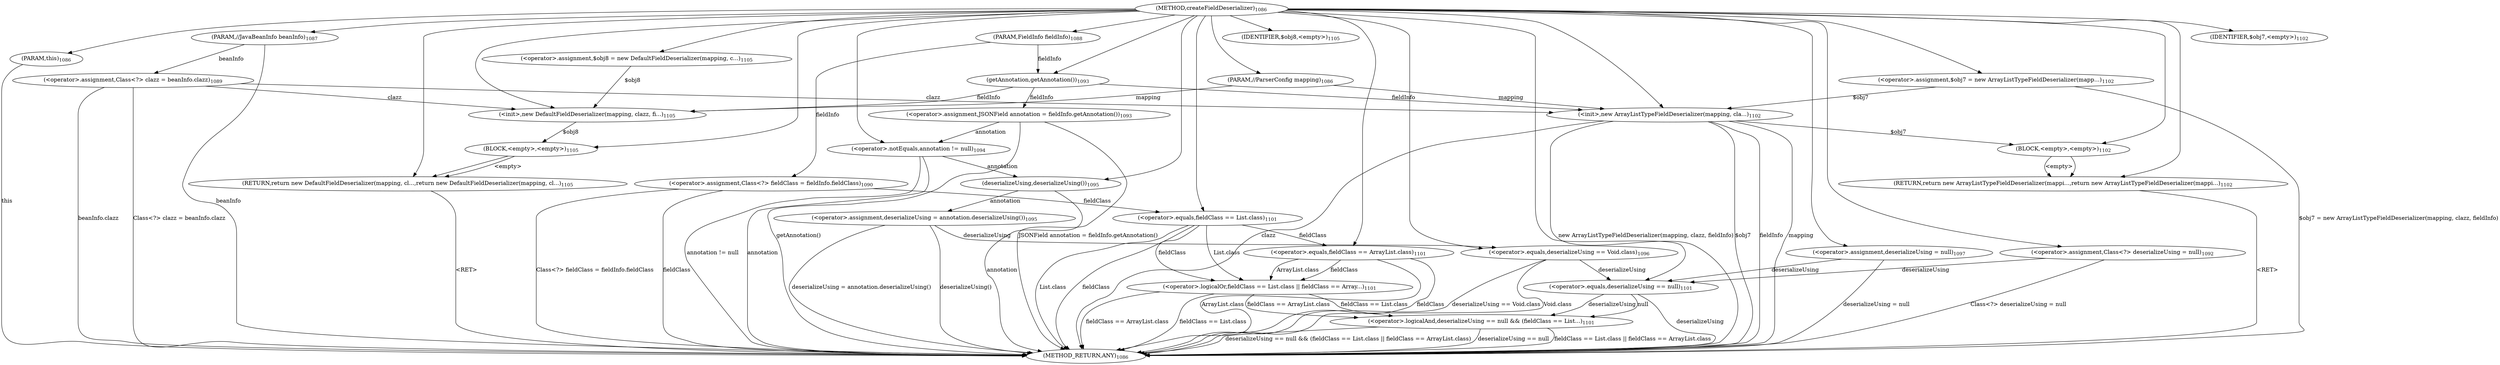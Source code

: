 digraph "createFieldDeserializer" {  
"3091" [label = <(METHOD,createFieldDeserializer)<SUB>1086</SUB>> ]
"3180" [label = <(METHOD_RETURN,ANY)<SUB>1086</SUB>> ]
"3092" [label = <(PARAM,this)<SUB>1086</SUB>> ]
"3093" [label = <(PARAM,//
ParserConfig mapping)<SUB>1086</SUB>> ]
"3094" [label = <(PARAM,//
JavaBeanInfo beanInfo)<SUB>1087</SUB>> ]
"3095" [label = <(PARAM,FieldInfo fieldInfo)<SUB>1088</SUB>> ]
"3098" [label = <(&lt;operator&gt;.assignment,Class&lt;?&gt; clazz = beanInfo.clazz)<SUB>1089</SUB>> ]
"3104" [label = <(&lt;operator&gt;.assignment,Class&lt;?&gt; fieldClass = fieldInfo.fieldClass)<SUB>1090</SUB>> ]
"3110" [label = <(&lt;operator&gt;.assignment,Class&lt;?&gt; deserializeUsing = null)<SUB>1092</SUB>> ]
"3114" [label = <(&lt;operator&gt;.assignment,JSONField annotation = fieldInfo.getAnnotation())<SUB>1093</SUB>> ]
"3166" [label = <(RETURN,return new DefaultFieldDeserializer(mapping, cl...,return new DefaultFieldDeserializer(mapping, cl...)<SUB>1105</SUB>> ]
"3098" [label = <(&lt;operator&gt;.assignment,Class&lt;?&gt; clazz = beanInfo.clazz)<SUB>1089</SUB>> ]
"3098" [label = <(&lt;operator&gt;.assignment,Class&lt;?&gt; clazz = beanInfo.clazz)<SUB>1089</SUB>> ]
"3104" [label = <(&lt;operator&gt;.assignment,Class&lt;?&gt; fieldClass = fieldInfo.fieldClass)<SUB>1090</SUB>> ]
"3104" [label = <(&lt;operator&gt;.assignment,Class&lt;?&gt; fieldClass = fieldInfo.fieldClass)<SUB>1090</SUB>> ]
"3110" [label = <(&lt;operator&gt;.assignment,Class&lt;?&gt; deserializeUsing = null)<SUB>1092</SUB>> ]
"3110" [label = <(&lt;operator&gt;.assignment,Class&lt;?&gt; deserializeUsing = null)<SUB>1092</SUB>> ]
"3114" [label = <(&lt;operator&gt;.assignment,JSONField annotation = fieldInfo.getAnnotation())<SUB>1093</SUB>> ]
"3114" [label = <(&lt;operator&gt;.assignment,JSONField annotation = fieldInfo.getAnnotation())<SUB>1093</SUB>> ]
"3119" [label = <(&lt;operator&gt;.notEquals,annotation != null)<SUB>1094</SUB>> ]
"3138" [label = <(&lt;operator&gt;.logicalAnd,deserializeUsing == null &amp;&amp; (fieldClass == List...)<SUB>1101</SUB>> ]
"3167" [label = <(BLOCK,&lt;empty&gt;,&lt;empty&gt;)<SUB>1105</SUB>> ]
"3116" [label = <(getAnnotation,getAnnotation())<SUB>1093</SUB>> ]
"3119" [label = <(&lt;operator&gt;.notEquals,annotation != null)<SUB>1094</SUB>> ]
"3119" [label = <(&lt;operator&gt;.notEquals,annotation != null)<SUB>1094</SUB>> ]
"3123" [label = <(&lt;operator&gt;.assignment,deserializeUsing = annotation.deserializeUsing())<SUB>1095</SUB>> ]
"3138" [label = <(&lt;operator&gt;.logicalAnd,deserializeUsing == null &amp;&amp; (fieldClass == List...)<SUB>1101</SUB>> ]
"3138" [label = <(&lt;operator&gt;.logicalAnd,deserializeUsing == null &amp;&amp; (fieldClass == List...)<SUB>1101</SUB>> ]
"3154" [label = <(RETURN,return new ArrayListTypeFieldDeserializer(mappi...,return new ArrayListTypeFieldDeserializer(mappi...)<SUB>1102</SUB>> ]
"3169" [label = <(&lt;operator&gt;.assignment,$obj8 = new DefaultFieldDeserializer(mapping, c...)<SUB>1105</SUB>> ]
"3172" [label = <(&lt;init&gt;,new DefaultFieldDeserializer(mapping, clazz, fi...)<SUB>1105</SUB>> ]
"3177" [label = <(IDENTIFIER,$obj8,&lt;empty&gt;)<SUB>1105</SUB>> ]
"3123" [label = <(&lt;operator&gt;.assignment,deserializeUsing = annotation.deserializeUsing())<SUB>1095</SUB>> ]
"3123" [label = <(&lt;operator&gt;.assignment,deserializeUsing = annotation.deserializeUsing())<SUB>1095</SUB>> ]
"3128" [label = <(&lt;operator&gt;.equals,deserializeUsing == Void.class)<SUB>1096</SUB>> ]
"3139" [label = <(&lt;operator&gt;.equals,deserializeUsing == null)<SUB>1101</SUB>> ]
"3139" [label = <(&lt;operator&gt;.equals,deserializeUsing == null)<SUB>1101</SUB>> ]
"3142" [label = <(&lt;operator&gt;.logicalOr,fieldClass == List.class || fieldClass == Array...)<SUB>1101</SUB>> ]
"3142" [label = <(&lt;operator&gt;.logicalOr,fieldClass == List.class || fieldClass == Array...)<SUB>1101</SUB>> ]
"3155" [label = <(BLOCK,&lt;empty&gt;,&lt;empty&gt;)<SUB>1102</SUB>> ]
"3169" [label = <(&lt;operator&gt;.assignment,$obj8 = new DefaultFieldDeserializer(mapping, c...)<SUB>1105</SUB>> ]
"3169" [label = <(&lt;operator&gt;.assignment,$obj8 = new DefaultFieldDeserializer(mapping, c...)<SUB>1105</SUB>> ]
"3172" [label = <(&lt;init&gt;,new DefaultFieldDeserializer(mapping, clazz, fi...)<SUB>1105</SUB>> ]
"3172" [label = <(&lt;init&gt;,new DefaultFieldDeserializer(mapping, clazz, fi...)<SUB>1105</SUB>> ]
"3172" [label = <(&lt;init&gt;,new DefaultFieldDeserializer(mapping, clazz, fi...)<SUB>1105</SUB>> ]
"3172" [label = <(&lt;init&gt;,new DefaultFieldDeserializer(mapping, clazz, fi...)<SUB>1105</SUB>> ]
"3125" [label = <(deserializeUsing,deserializeUsing())<SUB>1095</SUB>> ]
"3128" [label = <(&lt;operator&gt;.equals,deserializeUsing == Void.class)<SUB>1096</SUB>> ]
"3128" [label = <(&lt;operator&gt;.equals,deserializeUsing == Void.class)<SUB>1096</SUB>> ]
"3134" [label = <(&lt;operator&gt;.assignment,deserializeUsing = null)<SUB>1097</SUB>> ]
"3143" [label = <(&lt;operator&gt;.equals,fieldClass == List.class)<SUB>1101</SUB>> ]
"3143" [label = <(&lt;operator&gt;.equals,fieldClass == List.class)<SUB>1101</SUB>> ]
"3148" [label = <(&lt;operator&gt;.equals,fieldClass == ArrayList.class)<SUB>1101</SUB>> ]
"3148" [label = <(&lt;operator&gt;.equals,fieldClass == ArrayList.class)<SUB>1101</SUB>> ]
"3157" [label = <(&lt;operator&gt;.assignment,$obj7 = new ArrayListTypeFieldDeserializer(mapp...)<SUB>1102</SUB>> ]
"3160" [label = <(&lt;init&gt;,new ArrayListTypeFieldDeserializer(mapping, cla...)<SUB>1102</SUB>> ]
"3165" [label = <(IDENTIFIER,$obj7,&lt;empty&gt;)<SUB>1102</SUB>> ]
"3134" [label = <(&lt;operator&gt;.assignment,deserializeUsing = null)<SUB>1097</SUB>> ]
"3134" [label = <(&lt;operator&gt;.assignment,deserializeUsing = null)<SUB>1097</SUB>> ]
"3157" [label = <(&lt;operator&gt;.assignment,$obj7 = new ArrayListTypeFieldDeserializer(mapp...)<SUB>1102</SUB>> ]
"3157" [label = <(&lt;operator&gt;.assignment,$obj7 = new ArrayListTypeFieldDeserializer(mapp...)<SUB>1102</SUB>> ]
"3160" [label = <(&lt;init&gt;,new ArrayListTypeFieldDeserializer(mapping, cla...)<SUB>1102</SUB>> ]
"3160" [label = <(&lt;init&gt;,new ArrayListTypeFieldDeserializer(mapping, cla...)<SUB>1102</SUB>> ]
"3160" [label = <(&lt;init&gt;,new ArrayListTypeFieldDeserializer(mapping, cla...)<SUB>1102</SUB>> ]
"3160" [label = <(&lt;init&gt;,new ArrayListTypeFieldDeserializer(mapping, cla...)<SUB>1102</SUB>> ]
  "3154" -> "3180"  [ label = "&lt;RET&gt;"] 
  "3166" -> "3180"  [ label = "&lt;RET&gt;"] 
  "3092" -> "3180"  [ label = "this"] 
  "3094" -> "3180"  [ label = "beanInfo"] 
  "3098" -> "3180"  [ label = "beanInfo.clazz"] 
  "3098" -> "3180"  [ label = "Class&lt;?&gt; clazz = beanInfo.clazz"] 
  "3104" -> "3180"  [ label = "fieldClass"] 
  "3104" -> "3180"  [ label = "Class&lt;?&gt; fieldClass = fieldInfo.fieldClass"] 
  "3110" -> "3180"  [ label = "Class&lt;?&gt; deserializeUsing = null"] 
  "3114" -> "3180"  [ label = "getAnnotation()"] 
  "3114" -> "3180"  [ label = "JSONField annotation = fieldInfo.getAnnotation()"] 
  "3119" -> "3180"  [ label = "annotation"] 
  "3119" -> "3180"  [ label = "annotation != null"] 
  "3125" -> "3180"  [ label = "annotation"] 
  "3123" -> "3180"  [ label = "deserializeUsing()"] 
  "3123" -> "3180"  [ label = "deserializeUsing = annotation.deserializeUsing()"] 
  "3128" -> "3180"  [ label = "Void.class"] 
  "3128" -> "3180"  [ label = "deserializeUsing == Void.class"] 
  "3134" -> "3180"  [ label = "deserializeUsing = null"] 
  "3139" -> "3180"  [ label = "deserializeUsing"] 
  "3138" -> "3180"  [ label = "deserializeUsing == null"] 
  "3143" -> "3180"  [ label = "fieldClass"] 
  "3143" -> "3180"  [ label = "List.class"] 
  "3142" -> "3180"  [ label = "fieldClass == List.class"] 
  "3148" -> "3180"  [ label = "fieldClass"] 
  "3148" -> "3180"  [ label = "ArrayList.class"] 
  "3142" -> "3180"  [ label = "fieldClass == ArrayList.class"] 
  "3138" -> "3180"  [ label = "fieldClass == List.class || fieldClass == ArrayList.class"] 
  "3138" -> "3180"  [ label = "deserializeUsing == null &amp;&amp; (fieldClass == List.class || fieldClass == ArrayList.class)"] 
  "3157" -> "3180"  [ label = "$obj7 = new ArrayListTypeFieldDeserializer(mapping, clazz, fieldInfo)"] 
  "3160" -> "3180"  [ label = "$obj7"] 
  "3160" -> "3180"  [ label = "mapping"] 
  "3160" -> "3180"  [ label = "clazz"] 
  "3160" -> "3180"  [ label = "fieldInfo"] 
  "3160" -> "3180"  [ label = "new ArrayListTypeFieldDeserializer(mapping, clazz, fieldInfo)"] 
  "3091" -> "3092" 
  "3091" -> "3093" 
  "3091" -> "3094" 
  "3091" -> "3095" 
  "3094" -> "3098"  [ label = "beanInfo"] 
  "3095" -> "3104"  [ label = "fieldInfo"] 
  "3091" -> "3110" 
  "3116" -> "3114"  [ label = "fieldInfo"] 
  "3167" -> "3166" 
  "3167" -> "3166"  [ label = "&lt;empty&gt;"] 
  "3091" -> "3166" 
  "3172" -> "3167"  [ label = "$obj8"] 
  "3091" -> "3167" 
  "3095" -> "3116"  [ label = "fieldInfo"] 
  "3091" -> "3116" 
  "3114" -> "3119"  [ label = "annotation"] 
  "3091" -> "3119" 
  "3125" -> "3123"  [ label = "annotation"] 
  "3139" -> "3138"  [ label = "deserializeUsing"] 
  "3139" -> "3138"  [ label = "null"] 
  "3142" -> "3138"  [ label = "fieldClass == List.class"] 
  "3142" -> "3138"  [ label = "fieldClass == ArrayList.class"] 
  "3155" -> "3154" 
  "3155" -> "3154"  [ label = "&lt;empty&gt;"] 
  "3091" -> "3154" 
  "3091" -> "3169" 
  "3091" -> "3177" 
  "3110" -> "3139"  [ label = "deserializeUsing"] 
  "3128" -> "3139"  [ label = "deserializeUsing"] 
  "3134" -> "3139"  [ label = "deserializeUsing"] 
  "3091" -> "3139" 
  "3143" -> "3142"  [ label = "fieldClass"] 
  "3143" -> "3142"  [ label = "List.class"] 
  "3148" -> "3142"  [ label = "fieldClass"] 
  "3148" -> "3142"  [ label = "ArrayList.class"] 
  "3160" -> "3155"  [ label = "$obj7"] 
  "3091" -> "3155" 
  "3169" -> "3172"  [ label = "$obj8"] 
  "3091" -> "3172" 
  "3093" -> "3172"  [ label = "mapping"] 
  "3098" -> "3172"  [ label = "clazz"] 
  "3116" -> "3172"  [ label = "fieldInfo"] 
  "3119" -> "3125"  [ label = "annotation"] 
  "3091" -> "3125" 
  "3123" -> "3128"  [ label = "deserializeUsing"] 
  "3091" -> "3128" 
  "3091" -> "3134" 
  "3104" -> "3143"  [ label = "fieldClass"] 
  "3091" -> "3143" 
  "3143" -> "3148"  [ label = "fieldClass"] 
  "3091" -> "3148" 
  "3091" -> "3157" 
  "3091" -> "3165" 
  "3157" -> "3160"  [ label = "$obj7"] 
  "3091" -> "3160" 
  "3093" -> "3160"  [ label = "mapping"] 
  "3098" -> "3160"  [ label = "clazz"] 
  "3116" -> "3160"  [ label = "fieldInfo"] 
}
